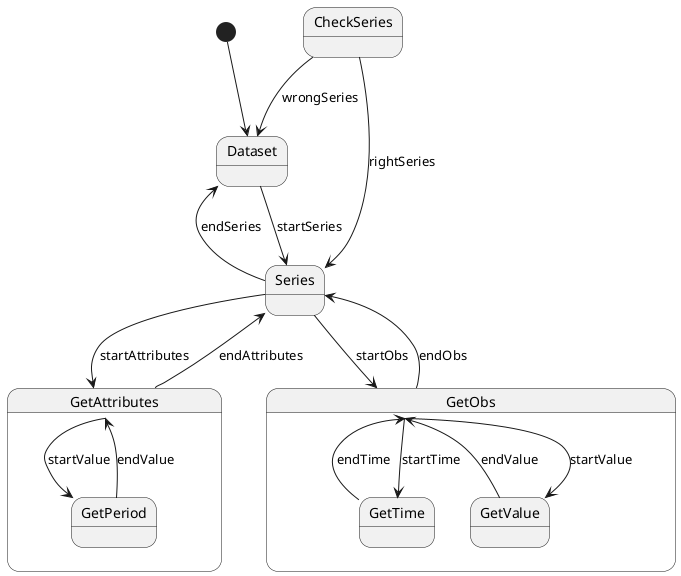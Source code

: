 @startuml
'https://plantuml.com/state-diagram

state GetAttributes {
    GetAttributes --> GetPeriod: startValue
    GetPeriod --> GetAttributes: endValue
}

state GetObs{
    GetObs --> GetTime: startTime
    GetTime --> GetObs: endTime
    GetObs --> GetValue: startValue
    GetValue --> GetObs: endValue
}

[*] -->Dataset
Dataset --> Series : startSeries
Series --> Dataset: endSeries
CheckSeries --> Series: rightSeries
CheckSeries --> Dataset: wrongSeries
Series --> GetAttributes: startAttributes
GetAttributes --> Series: endAttributes
Series --> GetObs: startObs
GetObs --> Series: endObs

@enduml
